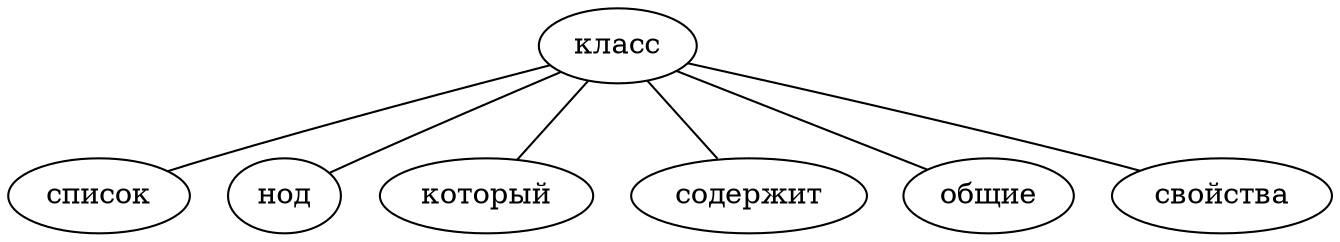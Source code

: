 strict graph G {
"класс" -- "список"
"класс" -- "нод"
"класс" -- "который"
"класс" -- "содержит"
"класс" -- "общие"
"класс" -- "свойства"

}
